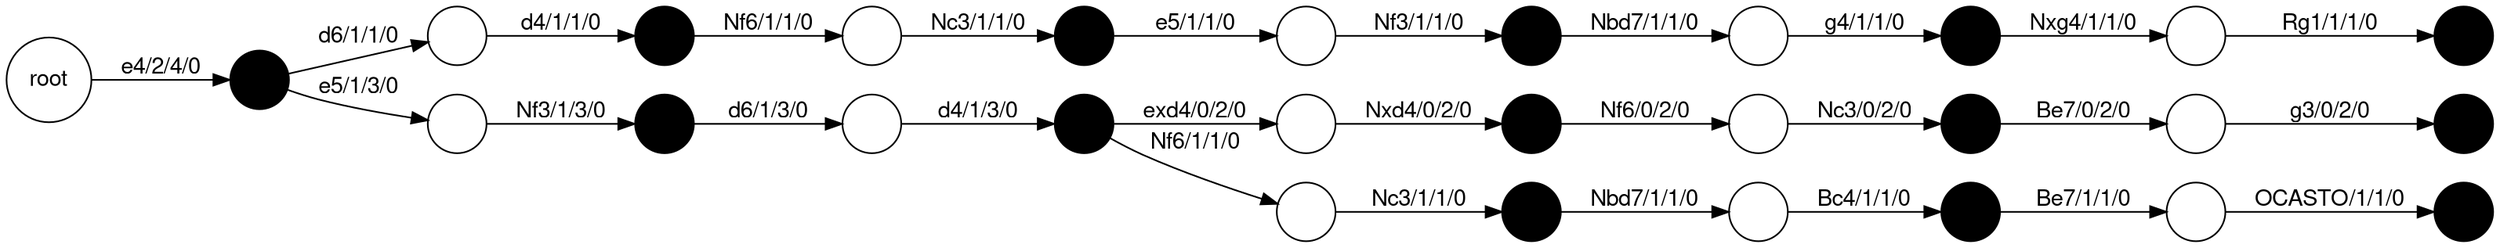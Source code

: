 digraph g {
fontname="Helvetica,Arial,sans-serif"
node [fontname="Helvetica,Arial,sans-serif" filledcolor = "white" label = "" style = "filled" shape = "circle" ]
edge [fontname="Helvetica,Arial,sans-serif"]
graph [fontsize=30 labelloc="t" label="" splines=true overlap=false rankdir = "LR"];
ratio = auto;
"rootW704D1600L296_ttdKVuaSkmmLliSsMMrL" [style = "filled" fillcolor = "white" label = "root"];
"e4W2D4L0_rANahFdPfsfsYviEbxoy" [style = "filled" fillcolor = "black"];
rootW704D1600L296_ttdKVuaSkmmLliSsMMrL -> e4W2D4L0_rANahFdPfsfsYviEbxoy [label = "e4/2/4/0"];
"d6W1D1L0_ulcUXbDebFtiQcQ" [style = "filled" fillcolor = "white"];
e4W2D4L0_rANahFdPfsfsYviEbxoy -> d6W1D1L0_ulcUXbDebFtiQcQ [label = "d6/1/1/0"];
"e5W1D3L0_SWgwCTqVrj" [style = "filled" fillcolor = "white"];
e4W2D4L0_rANahFdPfsfsYviEbxoy -> e5W1D3L0_SWgwCTqVrj [label = "e5/1/3/0"];
"d4W1D1L0_RVEItijnmZeEtVMvCwH" [style = "filled" fillcolor = "black"];
d6W1D1L0_ulcUXbDebFtiQcQ -> d4W1D1L0_RVEItijnmZeEtVMvCwH [label = "d4/1/1/0"];
"Nf3W1D3L0_NkHSAbWGntYRMAV" [style = "filled" fillcolor = "black"];
e5W1D3L0_SWgwCTqVrj -> Nf3W1D3L0_NkHSAbWGntYRMAV [label = "Nf3/1/3/0"];
"Nf6W1D1L0_mwCaAFeRusfjbJiu" [style = "filled" fillcolor = "white"];
d4W1D1L0_RVEItijnmZeEtVMvCwH -> Nf6W1D1L0_mwCaAFeRusfjbJiu [label = "Nf6/1/1/0"];
"d6W1D3L0_JwlaDvJRkDfnbwnD" [style = "filled" fillcolor = "white"];
Nf3W1D3L0_NkHSAbWGntYRMAV -> d6W1D3L0_JwlaDvJRkDfnbwnD [label = "d6/1/3/0"];
"Nc3W1D1L0_ajRGUoFZvlNTXyoo" [style = "filled" fillcolor = "black"];
Nf6W1D1L0_mwCaAFeRusfjbJiu -> Nc3W1D1L0_ajRGUoFZvlNTXyoo [label = "Nc3/1/1/0"];
"d4W1D3L0_sNYQismmmN" [style = "filled" fillcolor = "black"];
d6W1D3L0_JwlaDvJRkDfnbwnD -> d4W1D3L0_sNYQismmmN [label = "d4/1/3/0"];
"e5W1D1L0_lIFdBycxwhmz" [style = "filled" fillcolor = "white"];
Nc3W1D1L0_ajRGUoFZvlNTXyoo -> e5W1D1L0_lIFdBycxwhmz [label = "e5/1/1/0"];
"exd4W0D2L0_tcJcQZfxHD" [style = "filled" fillcolor = "white"];
d4W1D3L0_sNYQismmmN -> exd4W0D2L0_tcJcQZfxHD [label = "exd4/0/2/0"];
"Nf6W1D1L0_dfuSILVaht" [style = "filled" fillcolor = "white"];
d4W1D3L0_sNYQismmmN -> Nf6W1D1L0_dfuSILVaht [label = "Nf6/1/1/0"];
"Nf3W1D1L0_AWGOjmfWHyypQCwxzJR" [style = "filled" fillcolor = "black"];
e5W1D1L0_lIFdBycxwhmz -> Nf3W1D1L0_AWGOjmfWHyypQCwxzJR [label = "Nf3/1/1/0"];
"Nxd4W0D2L0_PlTQUtFKdBKF" [style = "filled" fillcolor = "black"];
exd4W0D2L0_tcJcQZfxHD -> Nxd4W0D2L0_PlTQUtFKdBKF [label = "Nxd4/0/2/0"];
"Nc3W1D1L0_gzRzoOqdrtONiPtQy" [style = "filled" fillcolor = "black"];
Nf6W1D1L0_dfuSILVaht -> Nc3W1D1L0_gzRzoOqdrtONiPtQy [label = "Nc3/1/1/0"];
"Nbd7W1D1L0_dhogUelGEFYosYiQjRBN" [style = "filled" fillcolor = "white"];
Nf3W1D1L0_AWGOjmfWHyypQCwxzJR -> Nbd7W1D1L0_dhogUelGEFYosYiQjRBN [label = "Nbd7/1/1/0"];
"Nf6W0D2L0_usxdbZRPiWmFquBJBbz" [style = "filled" fillcolor = "white"];
Nxd4W0D2L0_PlTQUtFKdBKF -> Nf6W0D2L0_usxdbZRPiWmFquBJBbz [label = "Nf6/0/2/0"];
"Nbd7W1D1L0_HFZbaquRlNaXdVGR" [style = "filled" fillcolor = "white"];
Nc3W1D1L0_gzRzoOqdrtONiPtQy -> Nbd7W1D1L0_HFZbaquRlNaXdVGR [label = "Nbd7/1/1/0"];
"g4W1D1L0_jvOyoBLPCJvJUowS" [style = "filled" fillcolor = "black"];
Nbd7W1D1L0_dhogUelGEFYosYiQjRBN -> g4W1D1L0_jvOyoBLPCJvJUowS [label = "g4/1/1/0"];
"Nc3W0D2L0_MXUiibeAPGCoxEJWzy" [style = "filled" fillcolor = "black"];
Nf6W0D2L0_usxdbZRPiWmFquBJBbz -> Nc3W0D2L0_MXUiibeAPGCoxEJWzy [label = "Nc3/0/2/0"];
"Bc4W1D1L0_MmlVEDUtZfrOYClNizy" [style = "filled" fillcolor = "black"];
Nbd7W1D1L0_HFZbaquRlNaXdVGR -> Bc4W1D1L0_MmlVEDUtZfrOYClNizy [label = "Bc4/1/1/0"];
"Nxg4W1D1L0_ImeknjSdGosGCnfX" [style = "filled" fillcolor = "white"];
g4W1D1L0_jvOyoBLPCJvJUowS -> Nxg4W1D1L0_ImeknjSdGosGCnfX [label = "Nxg4/1/1/0"];
"Be7W0D2L0_VvgRCqEuAfvCSZ" [style = "filled" fillcolor = "white"];
Nc3W0D2L0_MXUiibeAPGCoxEJWzy -> Be7W0D2L0_VvgRCqEuAfvCSZ [label = "Be7/0/2/0"];
"Be7W1D1L0_uFnjjaiiNmKwT" [style = "filled" fillcolor = "white"];
Bc4W1D1L0_MmlVEDUtZfrOYClNizy -> Be7W1D1L0_uFnjjaiiNmKwT [label = "Be7/1/1/0"];
"Rg1W1D1L0_NUSAEUkbcjGJBXmk" [style = "filled" fillcolor = "black"];
Nxg4W1D1L0_ImeknjSdGosGCnfX -> Rg1W1D1L0_NUSAEUkbcjGJBXmk [label = "Rg1/1/1/0"];
"g3W0D2L0_QJzaJRjGCh" [style = "filled" fillcolor = "black"];
Be7W0D2L0_VvgRCqEuAfvCSZ -> g3W0D2L0_QJzaJRjGCh [label = "g3/0/2/0"];
"OCASTOW1D1L0_agaabMXnDKqjQZTxw" [style = "filled" fillcolor = "black"];
Be7W1D1L0_uFnjjaiiNmKwT -> OCASTOW1D1L0_agaabMXnDKqjQZTxw [label = "OCASTO/1/1/0"];

}